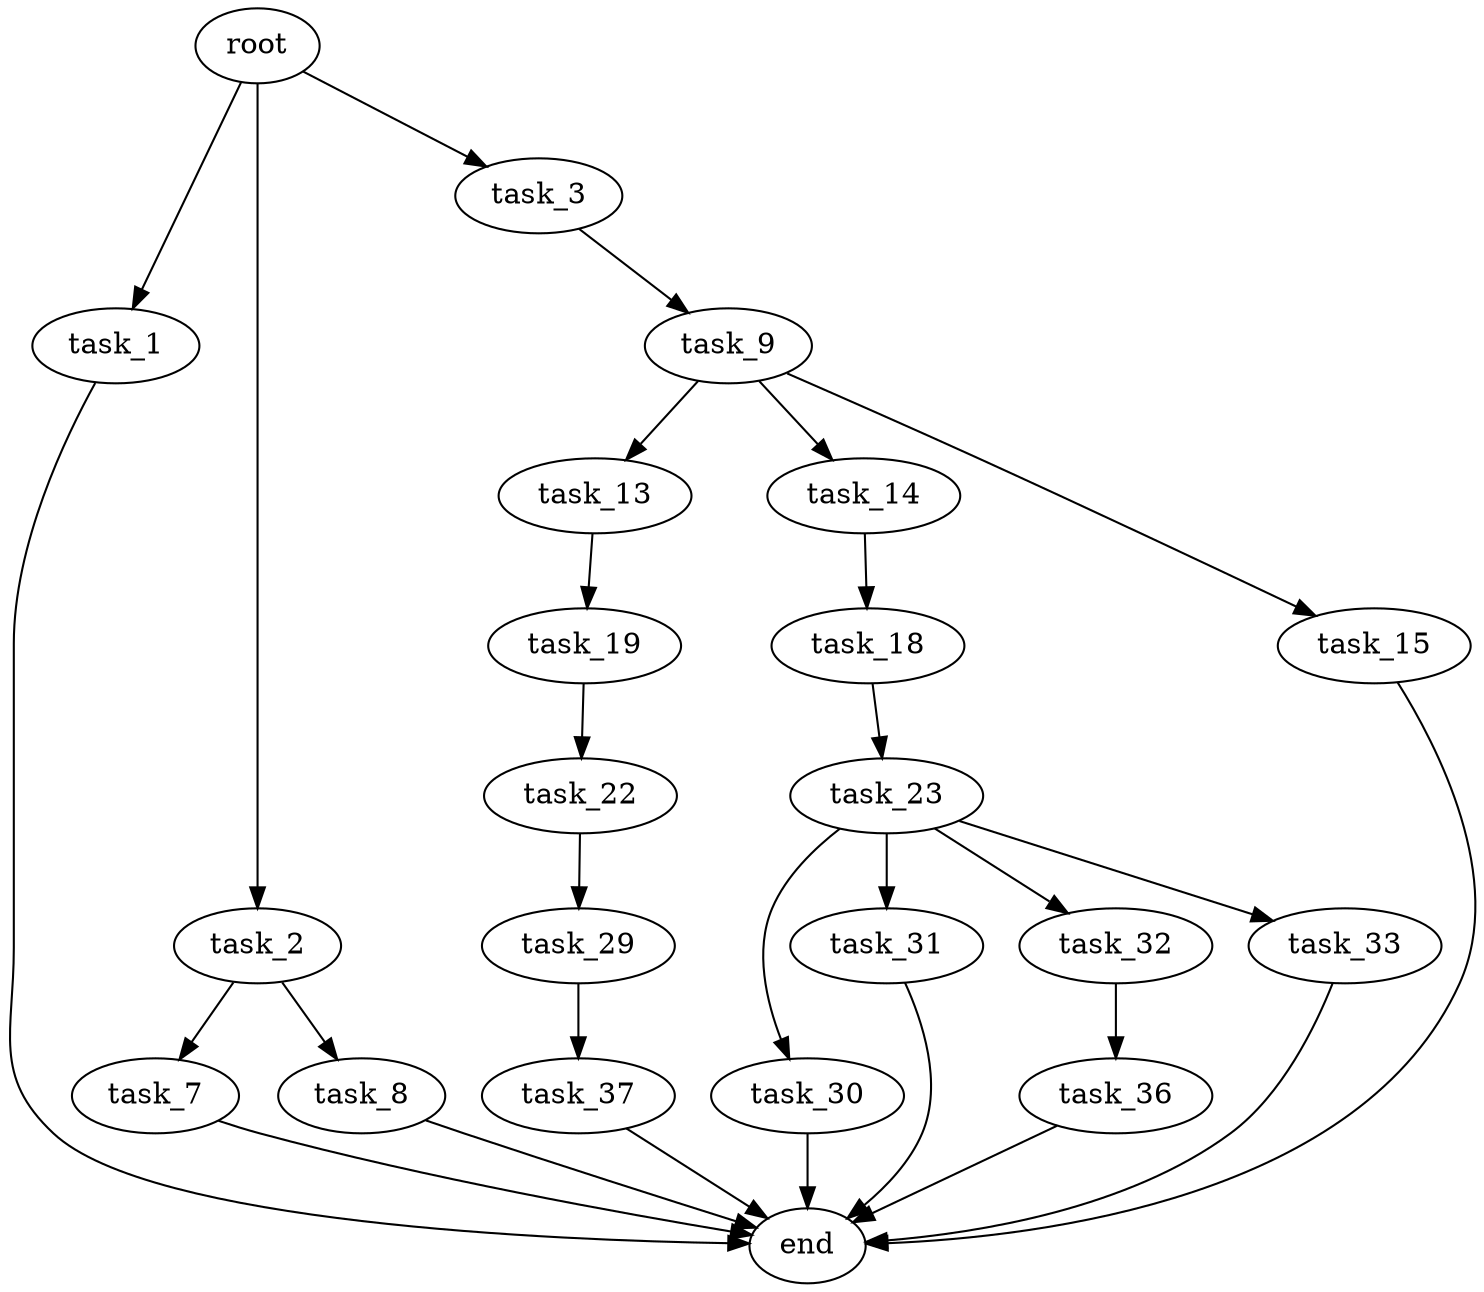 digraph G {
  root [size="0.000000"];
  task_1 [size="735599172456.000000"];
  task_2 [size="758692952544.000000"];
  task_3 [size="134217728000.000000"];
  task_7 [size="323003709868.000000"];
  task_8 [size="7247289305.000000"];
  task_9 [size="68719476736.000000"];
  task_13 [size="33514090916.000000"];
  task_14 [size="176435703070.000000"];
  task_15 [size="7729546442.000000"];
  task_18 [size="95048553881.000000"];
  task_19 [size="2430207989.000000"];
  task_22 [size="549755813888.000000"];
  task_23 [size="1135560785.000000"];
  task_29 [size="150322376117.000000"];
  task_30 [size="11677513369.000000"];
  task_31 [size="352731688344.000000"];
  task_32 [size="2752065346.000000"];
  task_33 [size="782757789696.000000"];
  task_36 [size="33192264461.000000"];
  task_37 [size="8589934592.000000"];
  end [size="0.000000"];

  root -> task_1 [size="1.000000"];
  root -> task_2 [size="1.000000"];
  root -> task_3 [size="1.000000"];
  task_1 -> end [size="1.000000"];
  task_2 -> task_7 [size="838860800.000000"];
  task_2 -> task_8 [size="838860800.000000"];
  task_3 -> task_9 [size="209715200.000000"];
  task_7 -> end [size="1.000000"];
  task_8 -> end [size="1.000000"];
  task_9 -> task_13 [size="134217728.000000"];
  task_9 -> task_14 [size="134217728.000000"];
  task_9 -> task_15 [size="134217728.000000"];
  task_13 -> task_19 [size="536870912.000000"];
  task_14 -> task_18 [size="536870912.000000"];
  task_15 -> end [size="1.000000"];
  task_18 -> task_23 [size="75497472.000000"];
  task_19 -> task_22 [size="134217728.000000"];
  task_22 -> task_29 [size="536870912.000000"];
  task_23 -> task_30 [size="33554432.000000"];
  task_23 -> task_31 [size="33554432.000000"];
  task_23 -> task_32 [size="33554432.000000"];
  task_23 -> task_33 [size="33554432.000000"];
  task_29 -> task_37 [size="134217728.000000"];
  task_30 -> end [size="1.000000"];
  task_31 -> end [size="1.000000"];
  task_32 -> task_36 [size="209715200.000000"];
  task_33 -> end [size="1.000000"];
  task_36 -> end [size="1.000000"];
  task_37 -> end [size="1.000000"];
}
